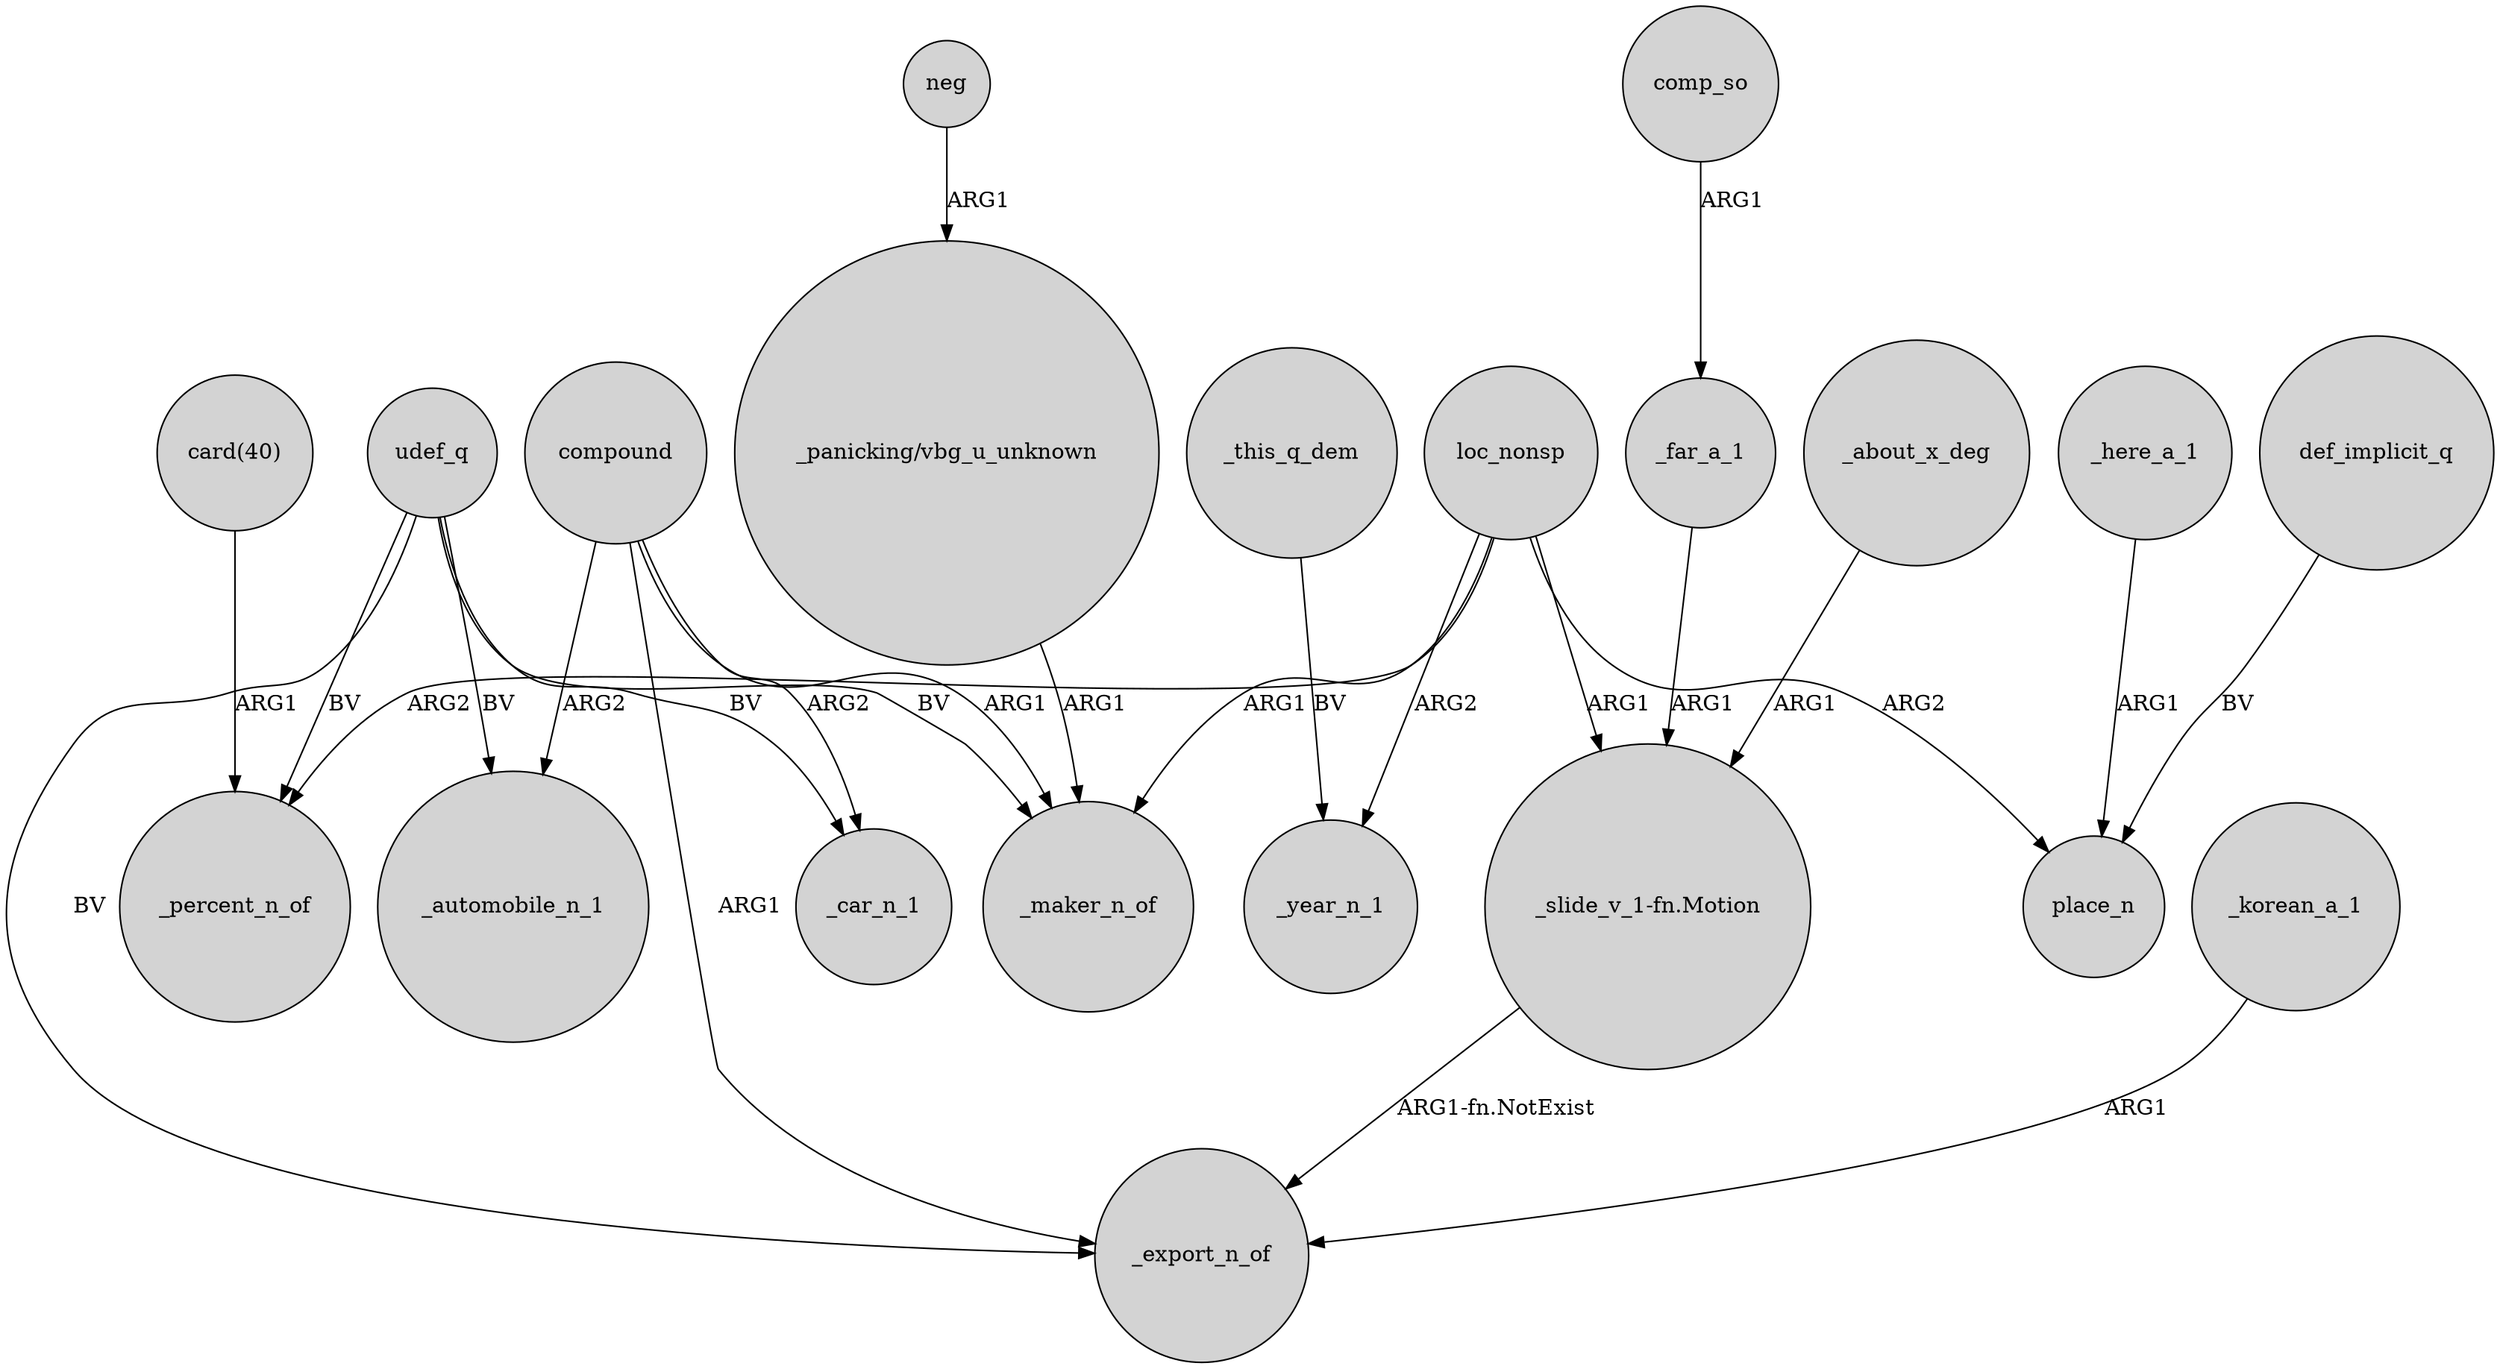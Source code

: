digraph {
	node [shape=circle style=filled]
	loc_nonsp -> _maker_n_of [label=ARG1]
	_here_a_1 -> place_n [label=ARG1]
	"card(40)" -> _percent_n_of [label=ARG1]
	udef_q -> _automobile_n_1 [label=BV]
	_far_a_1 -> "_slide_v_1-fn.Motion" [label=ARG1]
	compound -> _maker_n_of [label=ARG1]
	"_slide_v_1-fn.Motion" -> _export_n_of [label="ARG1-fn.NotExist"]
	def_implicit_q -> place_n [label=BV]
	"_panicking/vbg_u_unknown" -> _maker_n_of [label=ARG1]
	_korean_a_1 -> _export_n_of [label=ARG1]
	_about_x_deg -> "_slide_v_1-fn.Motion" [label=ARG1]
	loc_nonsp -> "_slide_v_1-fn.Motion" [label=ARG1]
	neg -> "_panicking/vbg_u_unknown" [label=ARG1]
	compound -> _export_n_of [label=ARG1]
	comp_so -> _far_a_1 [label=ARG1]
	compound -> _automobile_n_1 [label=ARG2]
	loc_nonsp -> _percent_n_of [label=ARG2]
	udef_q -> _maker_n_of [label=BV]
	loc_nonsp -> _year_n_1 [label=ARG2]
	udef_q -> _export_n_of [label=BV]
	udef_q -> _car_n_1 [label=BV]
	loc_nonsp -> place_n [label=ARG2]
	udef_q -> _percent_n_of [label=BV]
	compound -> _car_n_1 [label=ARG2]
	_this_q_dem -> _year_n_1 [label=BV]
}
